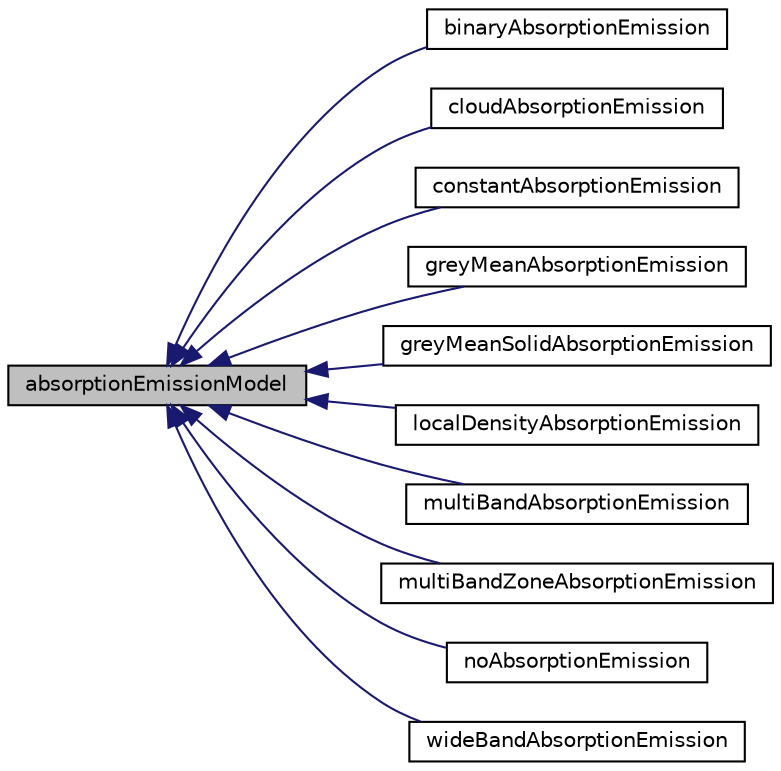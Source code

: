 digraph "absorptionEmissionModel"
{
  bgcolor="transparent";
  edge [fontname="Helvetica",fontsize="10",labelfontname="Helvetica",labelfontsize="10"];
  node [fontname="Helvetica",fontsize="10",shape=record];
  rankdir="LR";
  Node1 [label="absorptionEmissionModel",height=0.2,width=0.4,color="black", fillcolor="grey75", style="filled" fontcolor="black"];
  Node1 -> Node2 [dir="back",color="midnightblue",fontsize="10",style="solid",fontname="Helvetica"];
  Node2 [label="binaryAbsorptionEmission",height=0.2,width=0.4,color="black",URL="$classFoam_1_1radiation_1_1binaryAbsorptionEmission.html",tooltip="Radiation coefficient based on two absorption models. "];
  Node1 -> Node3 [dir="back",color="midnightblue",fontsize="10",style="solid",fontname="Helvetica"];
  Node3 [label="cloudAbsorptionEmission",height=0.2,width=0.4,color="black",URL="$classFoam_1_1radiation_1_1cloudAbsorptionEmission.html",tooltip="Retrieves absorption/emission data from a cloud object. "];
  Node1 -> Node4 [dir="back",color="midnightblue",fontsize="10",style="solid",fontname="Helvetica"];
  Node4 [label="constantAbsorptionEmission",height=0.2,width=0.4,color="black",URL="$classFoam_1_1radiation_1_1constantAbsorptionEmission.html",tooltip="Constant radiation absorption and emission coefficients for continuous phase. "];
  Node1 -> Node5 [dir="back",color="midnightblue",fontsize="10",style="solid",fontname="Helvetica"];
  Node5 [label="greyMeanAbsorptionEmission",height=0.2,width=0.4,color="black",URL="$classFoam_1_1radiation_1_1greyMeanAbsorptionEmission.html",tooltip="greyMeanAbsorptionEmission radiation absorption and emission coefficients for continuous phase ..."];
  Node1 -> Node6 [dir="back",color="midnightblue",fontsize="10",style="solid",fontname="Helvetica"];
  Node6 [label="greyMeanSolidAbsorptionEmission",height=0.2,width=0.4,color="black",URL="$classFoam_1_1radiation_1_1greyMeanSolidAbsorptionEmission.html",tooltip="greyMeanSolidAbsorptionEmission radiation absorption and emission coefficients for solid mixture ..."];
  Node1 -> Node7 [dir="back",color="midnightblue",fontsize="10",style="solid",fontname="Helvetica"];
  Node7 [label="localDensityAbsorptionEmission",height=0.2,width=0.4,color="black",URL="$classFoam_1_1radiation_1_1localDensityAbsorptionEmission.html",tooltip="Constant radiation absorption and emission coefficients for continuous phase. "];
  Node1 -> Node8 [dir="back",color="midnightblue",fontsize="10",style="solid",fontname="Helvetica"];
  Node8 [label="multiBandAbsorptionEmission",height=0.2,width=0.4,color="black",URL="$classFoam_1_1radiation_1_1multiBandAbsorptionEmission.html",tooltip="multiBandAbsorptionEmission radiation absorption/emission for solids. "];
  Node1 -> Node9 [dir="back",color="midnightblue",fontsize="10",style="solid",fontname="Helvetica"];
  Node9 [label="multiBandZoneAbsorptionEmission",height=0.2,width=0.4,color="black",URL="$classFoam_1_1radiation_1_1multiBandZoneAbsorptionEmission.html",tooltip="multiBandZoneAbsorptionEmission radiation absorption/emission for solids. "];
  Node1 -> Node10 [dir="back",color="midnightblue",fontsize="10",style="solid",fontname="Helvetica"];
  Node10 [label="noAbsorptionEmission",height=0.2,width=0.4,color="black",URL="$classFoam_1_1radiation_1_1noAbsorptionEmission.html",tooltip="Dummy absorption-emission model for &#39;none&#39;. "];
  Node1 -> Node11 [dir="back",color="midnightblue",fontsize="10",style="solid",fontname="Helvetica"];
  Node11 [label="wideBandAbsorptionEmission",height=0.2,width=0.4,color="black",URL="$classFoam_1_1radiation_1_1wideBandAbsorptionEmission.html",tooltip="wideBandAbsorptionEmission radiation absorption and emission coefficients for continuous phase..."];
}
